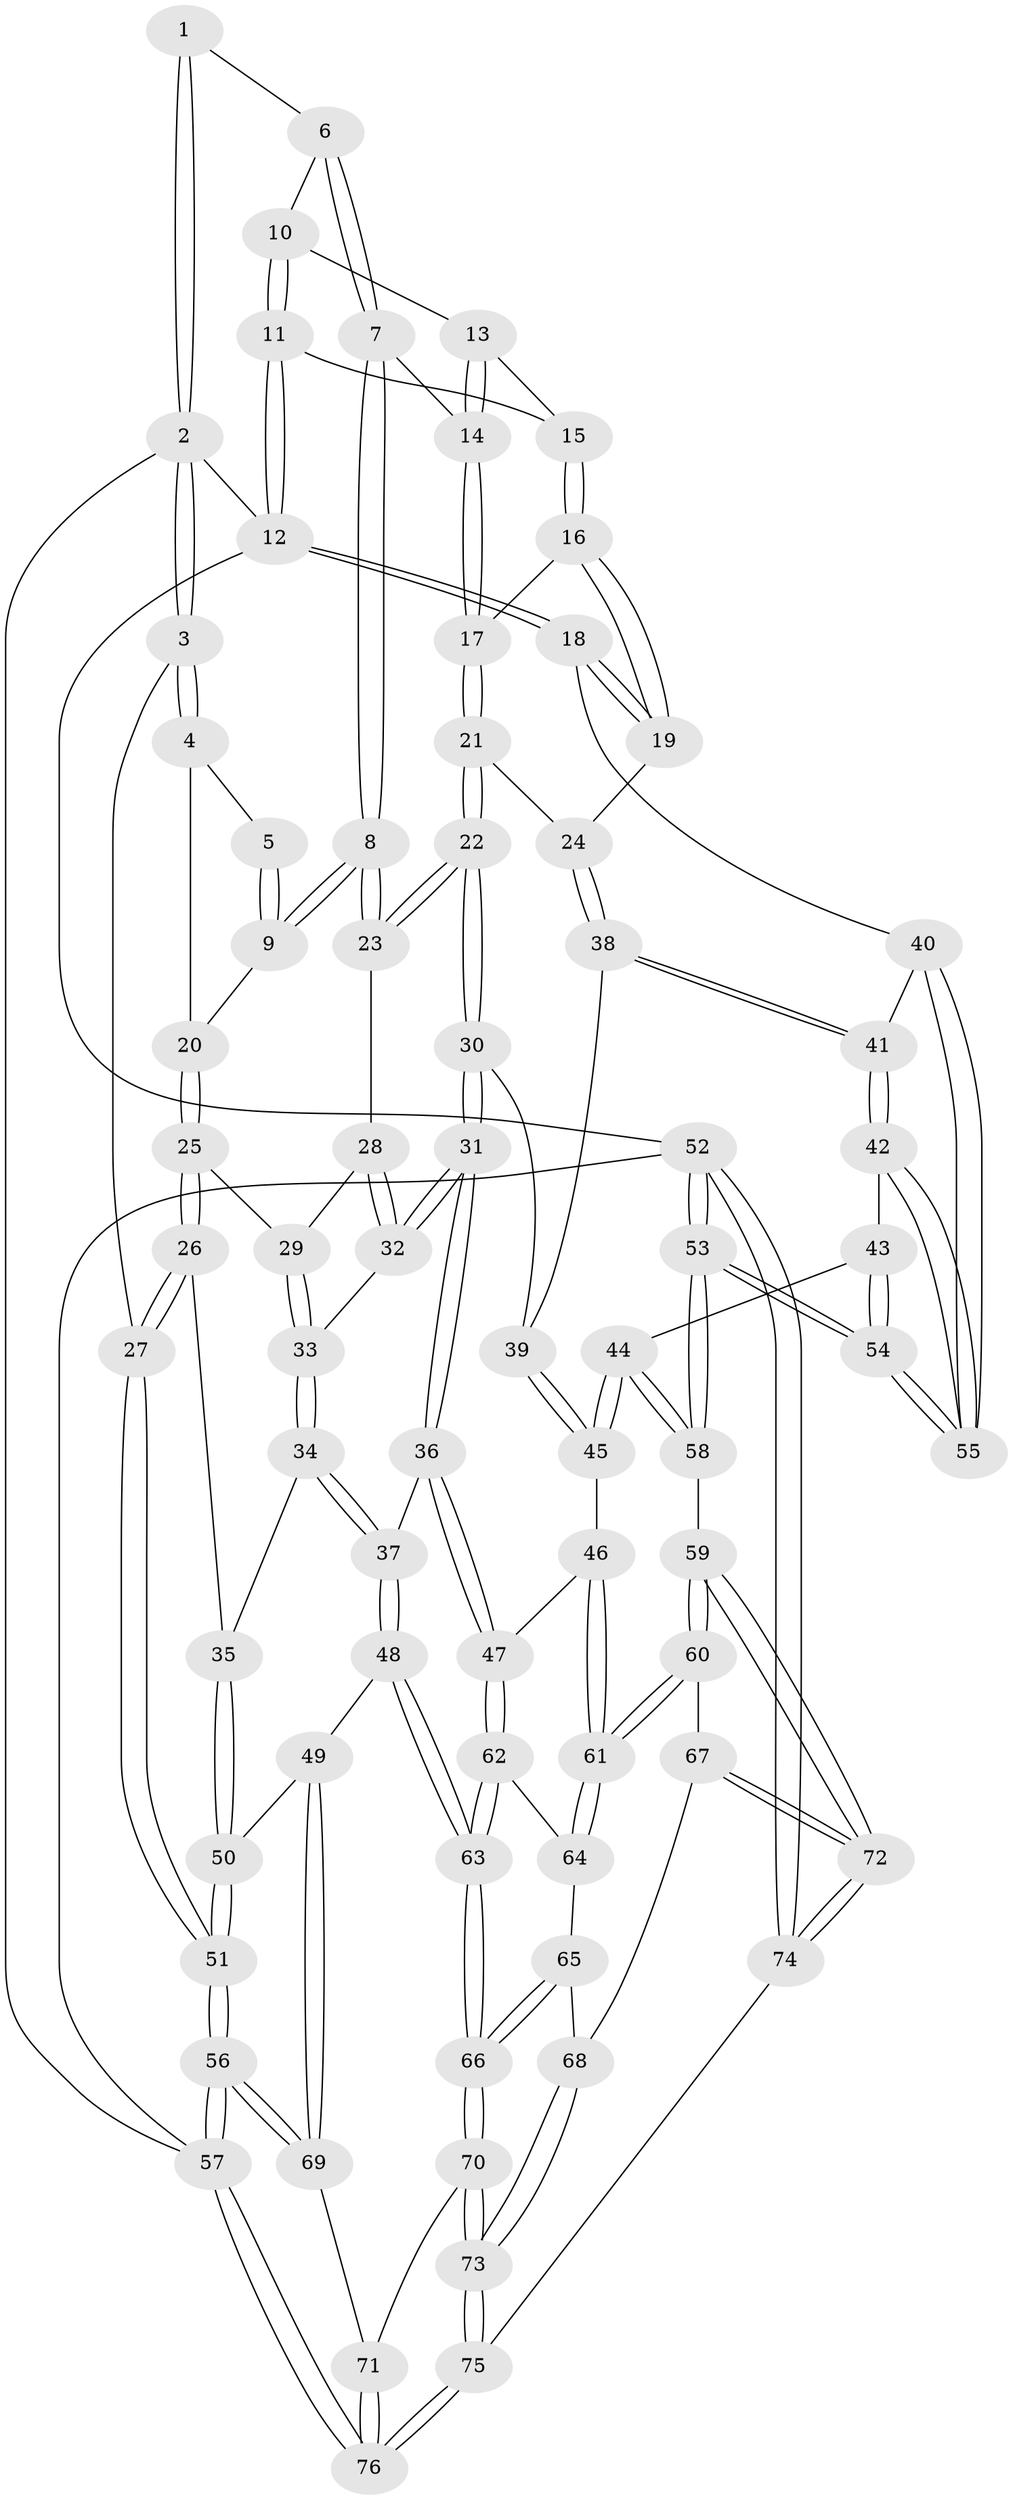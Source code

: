 // coarse degree distribution, {3: 0.23255813953488372, 8: 0.023255813953488372, 6: 0.13953488372093023, 5: 0.32558139534883723, 4: 0.27906976744186046}
// Generated by graph-tools (version 1.1) at 2025/42/03/06/25 10:42:28]
// undirected, 76 vertices, 187 edges
graph export_dot {
graph [start="1"]
  node [color=gray90,style=filled];
  1 [pos="+0.20606318670893176+0"];
  2 [pos="+0+0"];
  3 [pos="+0+0"];
  4 [pos="+0.12091037587026134+0.144049199788537"];
  5 [pos="+0.1760378207024311+0"];
  6 [pos="+0.39153134394184286+0"];
  7 [pos="+0.4395495480694396+0.06802337306169846"];
  8 [pos="+0.4069666859159481+0.18662159264316142"];
  9 [pos="+0.22235407565042903+0.17428542898004754"];
  10 [pos="+0.8901101184603382+0"];
  11 [pos="+1+0"];
  12 [pos="+1+0"];
  13 [pos="+0.671230974070692+0.10128649113576327"];
  14 [pos="+0.6532220210606997+0.11986373252895602"];
  15 [pos="+0.8001432823942141+0.09328892938119963"];
  16 [pos="+0.800546316467478+0.19520711424065507"];
  17 [pos="+0.6919428136675976+0.19226583748751583"];
  18 [pos="+1+0.25543114759129354"];
  19 [pos="+0.9489665546539113+0.2915988725759707"];
  20 [pos="+0.13317665607737902+0.1997463419698355"];
  21 [pos="+0.6519118815967462+0.30279485547633206"];
  22 [pos="+0.47426526514895145+0.36725367646446405"];
  23 [pos="+0.40876636863744364+0.2066772888906932"];
  24 [pos="+0.806009969728035+0.388407823510238"];
  25 [pos="+0.0676503615604735+0.31729347572436106"];
  26 [pos="+0+0.36272455924527724"];
  27 [pos="+0+0.3493009531853653"];
  28 [pos="+0.19930104155680686+0.3170522380717613"];
  29 [pos="+0.09902965080584558+0.3253340673466197"];
  30 [pos="+0.47240820112795084+0.37813152359495983"];
  31 [pos="+0.44484813347609115+0.42890255541018785"];
  32 [pos="+0.32084097986295645+0.42252518709972675"];
  33 [pos="+0.22805538744450615+0.44919678950097985"];
  34 [pos="+0.21094783212237617+0.4900394029775971"];
  35 [pos="+0.013720697202095707+0.4391295542187784"];
  36 [pos="+0.44164732180940736+0.47176097521006477"];
  37 [pos="+0.20926983427947407+0.6128521609878833"];
  38 [pos="+0.7882717146498436+0.442825249692136"];
  39 [pos="+0.6643874345204345+0.4785597156123106"];
  40 [pos="+1+0.3496891982790859"];
  41 [pos="+0.8279652249085132+0.5992310969422181"];
  42 [pos="+0.8267450743217319+0.6093985275890749"];
  43 [pos="+0.8082276104184687+0.6565539892123491"];
  44 [pos="+0.7837589391127975+0.6800606809463988"];
  45 [pos="+0.6513981816761186+0.6234626206785248"];
  46 [pos="+0.6357090560744398+0.6245078550956983"];
  47 [pos="+0.4837446035746693+0.5991505308897054"];
  48 [pos="+0.17661184367915425+0.6626438701179064"];
  49 [pos="+0.16506749786808522+0.6614921424979322"];
  50 [pos="+0.15968694177782364+0.6565432456428717"];
  51 [pos="+0+0.5836572580615638"];
  52 [pos="+1+1"];
  53 [pos="+1+1"];
  54 [pos="+1+0.7898468064116445"];
  55 [pos="+1+0.581011961325617"];
  56 [pos="+0+0.8591036847412472"];
  57 [pos="+0+1"];
  58 [pos="+0.7685241923444619+0.8118616686252064"];
  59 [pos="+0.6850937619682216+0.8539161184287445"];
  60 [pos="+0.5703821410570524+0.8152871999430291"];
  61 [pos="+0.5699075638433332+0.8141466476981901"];
  62 [pos="+0.4618823906005537+0.6549184023526289"];
  63 [pos="+0.24622068465475191+0.7347851097154968"];
  64 [pos="+0.46651451198858485+0.670709998242119"];
  65 [pos="+0.4334427773413405+0.7706579392113224"];
  66 [pos="+0.2701827239796182+0.8533259785559542"];
  67 [pos="+0.4819767113972743+0.8789396152286989"];
  68 [pos="+0.4621922641702899+0.8827565404174496"];
  69 [pos="+0+0.8229567816613803"];
  70 [pos="+0.27372665294049886+0.9238297548519726"];
  71 [pos="+0.020527259274873033+0.8576451193749111"];
  72 [pos="+0.6224896180922868+1"];
  73 [pos="+0.29596719802310334+0.976879351397092"];
  74 [pos="+0.6135312986022692+1"];
  75 [pos="+0.2827308059825354+1"];
  76 [pos="+0.20345926530531175+1"];
  1 -- 2;
  1 -- 2;
  1 -- 6;
  2 -- 3;
  2 -- 3;
  2 -- 12;
  2 -- 57;
  3 -- 4;
  3 -- 4;
  3 -- 27;
  4 -- 5;
  4 -- 20;
  5 -- 9;
  5 -- 9;
  6 -- 7;
  6 -- 7;
  6 -- 10;
  7 -- 8;
  7 -- 8;
  7 -- 14;
  8 -- 9;
  8 -- 9;
  8 -- 23;
  8 -- 23;
  9 -- 20;
  10 -- 11;
  10 -- 11;
  10 -- 13;
  11 -- 12;
  11 -- 12;
  11 -- 15;
  12 -- 18;
  12 -- 18;
  12 -- 52;
  13 -- 14;
  13 -- 14;
  13 -- 15;
  14 -- 17;
  14 -- 17;
  15 -- 16;
  15 -- 16;
  16 -- 17;
  16 -- 19;
  16 -- 19;
  17 -- 21;
  17 -- 21;
  18 -- 19;
  18 -- 19;
  18 -- 40;
  19 -- 24;
  20 -- 25;
  20 -- 25;
  21 -- 22;
  21 -- 22;
  21 -- 24;
  22 -- 23;
  22 -- 23;
  22 -- 30;
  22 -- 30;
  23 -- 28;
  24 -- 38;
  24 -- 38;
  25 -- 26;
  25 -- 26;
  25 -- 29;
  26 -- 27;
  26 -- 27;
  26 -- 35;
  27 -- 51;
  27 -- 51;
  28 -- 29;
  28 -- 32;
  28 -- 32;
  29 -- 33;
  29 -- 33;
  30 -- 31;
  30 -- 31;
  30 -- 39;
  31 -- 32;
  31 -- 32;
  31 -- 36;
  31 -- 36;
  32 -- 33;
  33 -- 34;
  33 -- 34;
  34 -- 35;
  34 -- 37;
  34 -- 37;
  35 -- 50;
  35 -- 50;
  36 -- 37;
  36 -- 47;
  36 -- 47;
  37 -- 48;
  37 -- 48;
  38 -- 39;
  38 -- 41;
  38 -- 41;
  39 -- 45;
  39 -- 45;
  40 -- 41;
  40 -- 55;
  40 -- 55;
  41 -- 42;
  41 -- 42;
  42 -- 43;
  42 -- 55;
  42 -- 55;
  43 -- 44;
  43 -- 54;
  43 -- 54;
  44 -- 45;
  44 -- 45;
  44 -- 58;
  44 -- 58;
  45 -- 46;
  46 -- 47;
  46 -- 61;
  46 -- 61;
  47 -- 62;
  47 -- 62;
  48 -- 49;
  48 -- 63;
  48 -- 63;
  49 -- 50;
  49 -- 69;
  49 -- 69;
  50 -- 51;
  50 -- 51;
  51 -- 56;
  51 -- 56;
  52 -- 53;
  52 -- 53;
  52 -- 74;
  52 -- 74;
  52 -- 57;
  53 -- 54;
  53 -- 54;
  53 -- 58;
  53 -- 58;
  54 -- 55;
  54 -- 55;
  56 -- 57;
  56 -- 57;
  56 -- 69;
  56 -- 69;
  57 -- 76;
  57 -- 76;
  58 -- 59;
  59 -- 60;
  59 -- 60;
  59 -- 72;
  59 -- 72;
  60 -- 61;
  60 -- 61;
  60 -- 67;
  61 -- 64;
  61 -- 64;
  62 -- 63;
  62 -- 63;
  62 -- 64;
  63 -- 66;
  63 -- 66;
  64 -- 65;
  65 -- 66;
  65 -- 66;
  65 -- 68;
  66 -- 70;
  66 -- 70;
  67 -- 68;
  67 -- 72;
  67 -- 72;
  68 -- 73;
  68 -- 73;
  69 -- 71;
  70 -- 71;
  70 -- 73;
  70 -- 73;
  71 -- 76;
  71 -- 76;
  72 -- 74;
  72 -- 74;
  73 -- 75;
  73 -- 75;
  74 -- 75;
  75 -- 76;
  75 -- 76;
}
